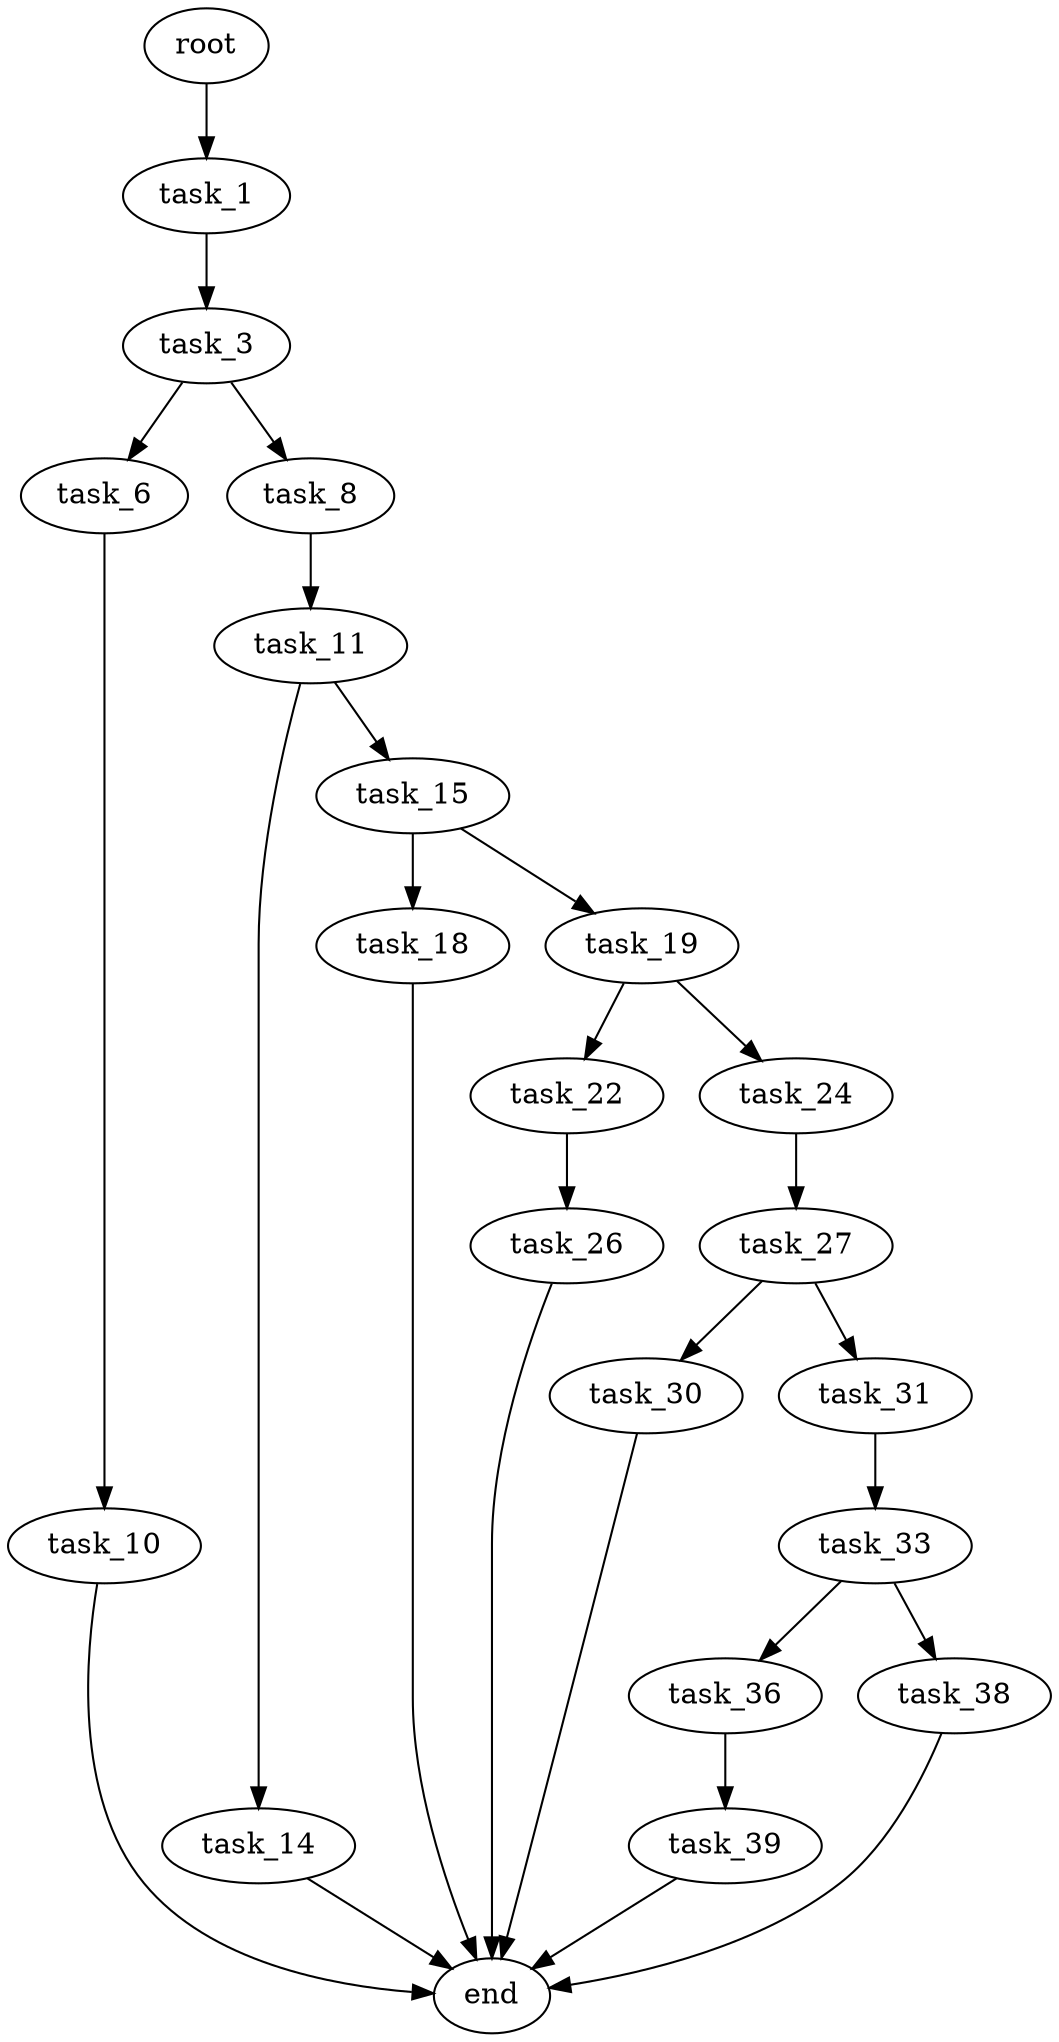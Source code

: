 digraph G {
  root [size="0.000000"];
  task_1 [size="41794087507.000000"];
  task_3 [size="7816231462.000000"];
  task_6 [size="6223084043.000000"];
  task_8 [size="7652208131.000000"];
  task_10 [size="1073741824000.000000"];
  task_11 [size="409243749977.000000"];
  end [size="0.000000"];
  task_14 [size="416138671314.000000"];
  task_15 [size="8589934592.000000"];
  task_18 [size="231928233984.000000"];
  task_19 [size="28991029248.000000"];
  task_22 [size="782757789696.000000"];
  task_24 [size="18517060724.000000"];
  task_26 [size="198525243789.000000"];
  task_27 [size="1827279858.000000"];
  task_30 [size="3773150522.000000"];
  task_31 [size="1214433253580.000000"];
  task_33 [size="1073741824000.000000"];
  task_36 [size="1003500077539.000000"];
  task_38 [size="957648350275.000000"];
  task_39 [size="396255491395.000000"];

  root -> task_1 [size="1.000000"];
  task_1 -> task_3 [size="209715200.000000"];
  task_3 -> task_6 [size="838860800.000000"];
  task_3 -> task_8 [size="838860800.000000"];
  task_6 -> task_10 [size="134217728.000000"];
  task_8 -> task_11 [size="134217728.000000"];
  task_10 -> end [size="1.000000"];
  task_11 -> task_14 [size="411041792.000000"];
  task_11 -> task_15 [size="411041792.000000"];
  task_14 -> end [size="1.000000"];
  task_15 -> task_18 [size="33554432.000000"];
  task_15 -> task_19 [size="33554432.000000"];
  task_18 -> end [size="1.000000"];
  task_19 -> task_22 [size="75497472.000000"];
  task_19 -> task_24 [size="75497472.000000"];
  task_22 -> task_26 [size="679477248.000000"];
  task_24 -> task_27 [size="301989888.000000"];
  task_26 -> end [size="1.000000"];
  task_27 -> task_30 [size="75497472.000000"];
  task_27 -> task_31 [size="75497472.000000"];
  task_30 -> end [size="1.000000"];
  task_31 -> task_33 [size="838860800.000000"];
  task_33 -> task_36 [size="838860800.000000"];
  task_33 -> task_38 [size="838860800.000000"];
  task_36 -> task_39 [size="838860800.000000"];
  task_38 -> end [size="1.000000"];
  task_39 -> end [size="1.000000"];
}
